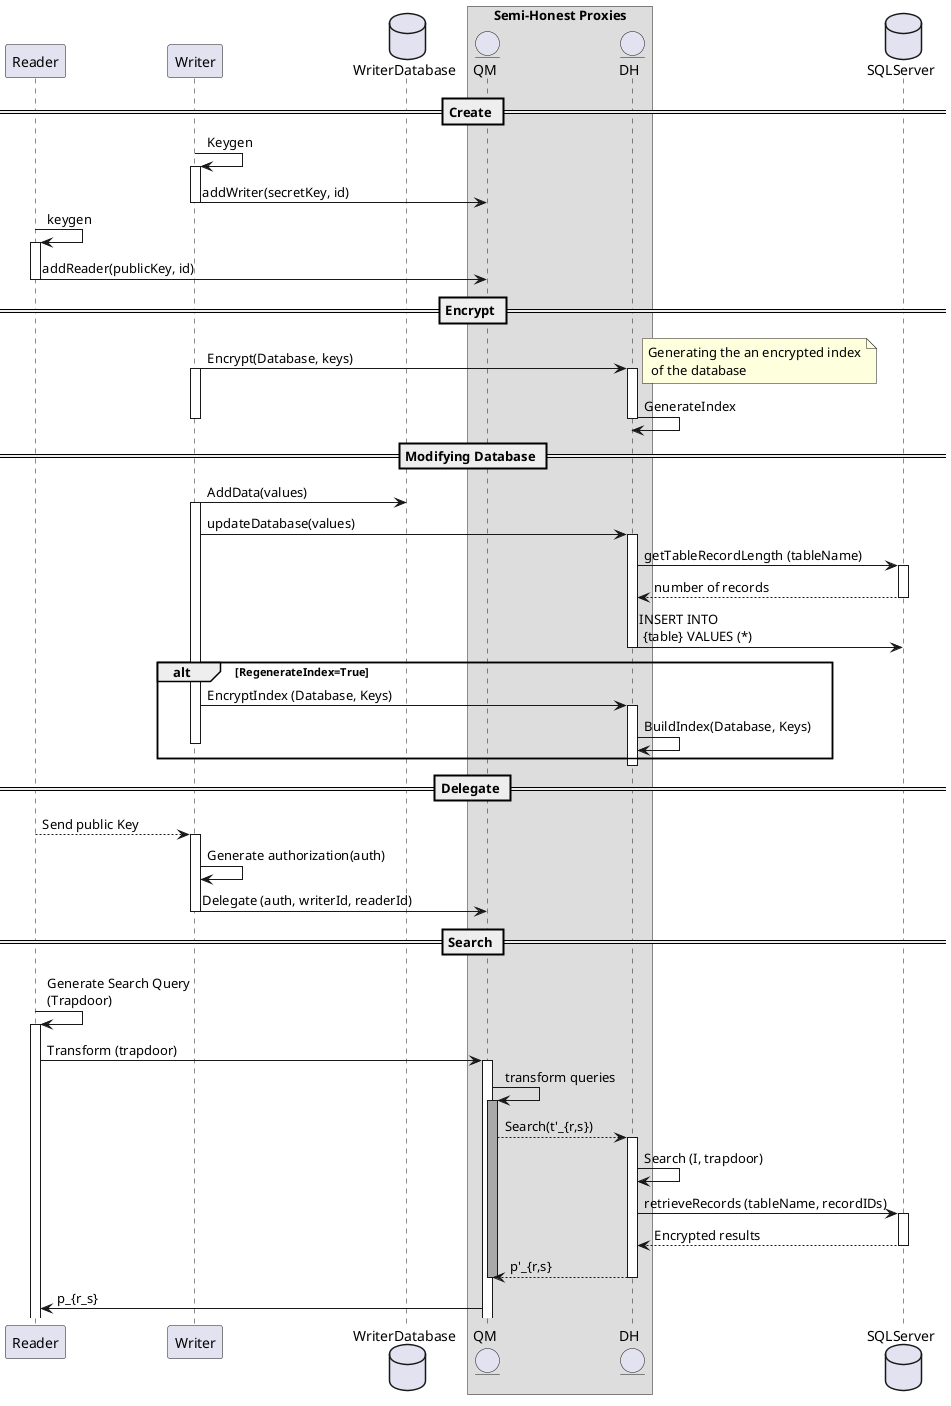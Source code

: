 @startuml Gaviel Scheme

participant Reader
participant Writer
database WriterDatabase
box "Semi-Honest Proxies"
entity QM
entity DH
end box
database SQLServer
== Create ==

Writer -> Writer : Keygen
activate Writer
Writer->QM: addWriter(secretKey, id)
deactivate Writer

Reader->Reader: keygen
activate Reader
Reader->QM: addReader(publicKey, id)
deactivate Reader
== Encrypt ==
Writer->DH: Encrypt(Database, keys)
activate Writer
activate DH
note right: Generating the an encrypted index\n of the database
DH->DH: GenerateIndex
deactivate Writer
deactivate DH

== Modifying Database ==
Writer -> WriterDatabase : AddData(values)
activate Writer
Writer -> DH: updateDatabase(values)
activate DH

DH->SQLServer: getTableRecordLength (tableName)
activate SQLServer
SQLServer-->DH: number of records
deactivate SQLServer

DH->SQLServer: INSERT INTO\n {table} VALUES (*)
deactivate DH


alt RegenerateIndex=True
Writer->DH: EncryptIndex (Database, Keys)
activate DH
DH->DH: BuildIndex(Database, Keys)
deactivate Writer
end
deactivate DH


== Delegate ==
Reader-->Writer: Send public Key
activate Writer
Writer->Writer: Generate authorization(auth)
Writer->QM: Delegate (auth, writerId, readerId)
deactivate Writer

== Search ==
||10||

Reader -> Reader: Generate Search Query \n(Trapdoor)
activate Reader
Reader->QM:Transform (trapdoor)

activate QM
QM->QM: transform queries
activate QM #DarkGrey
QM-->DH: Search(t'_{r,s})
activate DH
DH -> DH : Search (I, trapdoor)



DH->SQLServer : retrieveRecords (tableName, recordIDs)
activate SQLServer
SQLServer-->DH:Encrypted results
deactivate SQLServer
DH-->QM:p'_{r,s}
deactivate DH
deactivate QM

QM->Reader:p_{r_s}
@enduml
